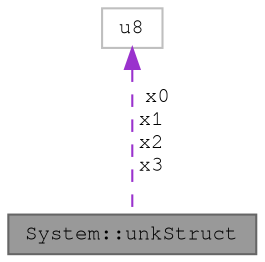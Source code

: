 digraph "System::unkStruct"
{
 // LATEX_PDF_SIZE
  bgcolor="transparent";
  edge [fontname=FreeMono,fontsize=10,labelfontname=FreeMono,labelfontsize=10];
  node [fontname=FreeMono,fontsize=10,shape=box,height=0.2,width=0.4];
  Node1 [label="System::unkStruct",height=0.2,width=0.4,color="gray40", fillcolor="grey60", style="filled", fontcolor="black",tooltip=" "];
  Node2 -> Node1 [dir="back",color="darkorchid3",style="dashed",label=" x0\nx1\nx2\nx3" ];
  Node2 [label="u8",height=0.2,width=0.4,color="grey75", fillcolor="white", style="filled",tooltip=" "];
}
